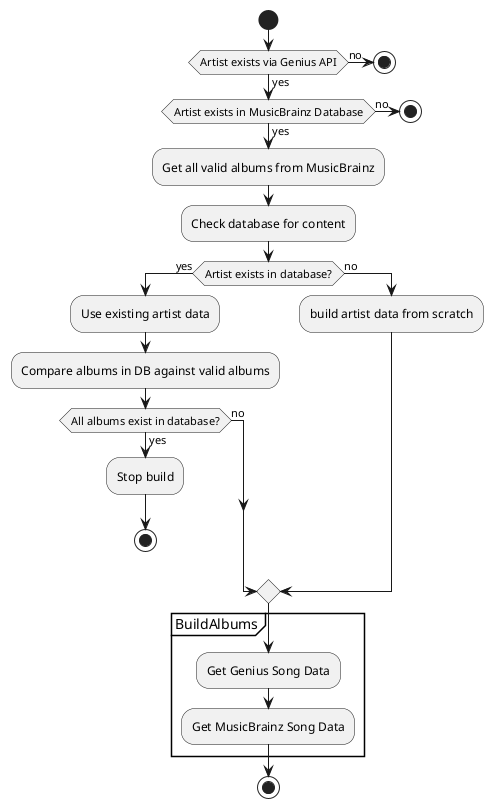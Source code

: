 @startuml

start
if (Artist exists via Genius API) then (yes)
if (Artist exists in MusicBrainz Database) then (yes)
:Get all valid albums from MusicBrainz;
:Check database for content;
if (Artist exists in database?) then (yes)
  :Use existing artist data;
  :Compare albums in DB against valid albums;
  if (All albums exist in database?) then (yes)
    :Stop build;
    stop
  else (no)
  endif
else (no)
  :build artist data from scratch;
endif
  partition BuildAlbums {
    :Get Genius Song Data;
    :Get MusicBrainz Song Data;
  }
stop
else (no)
 stop
endif
else (no)
 stop
endif

@enduml
